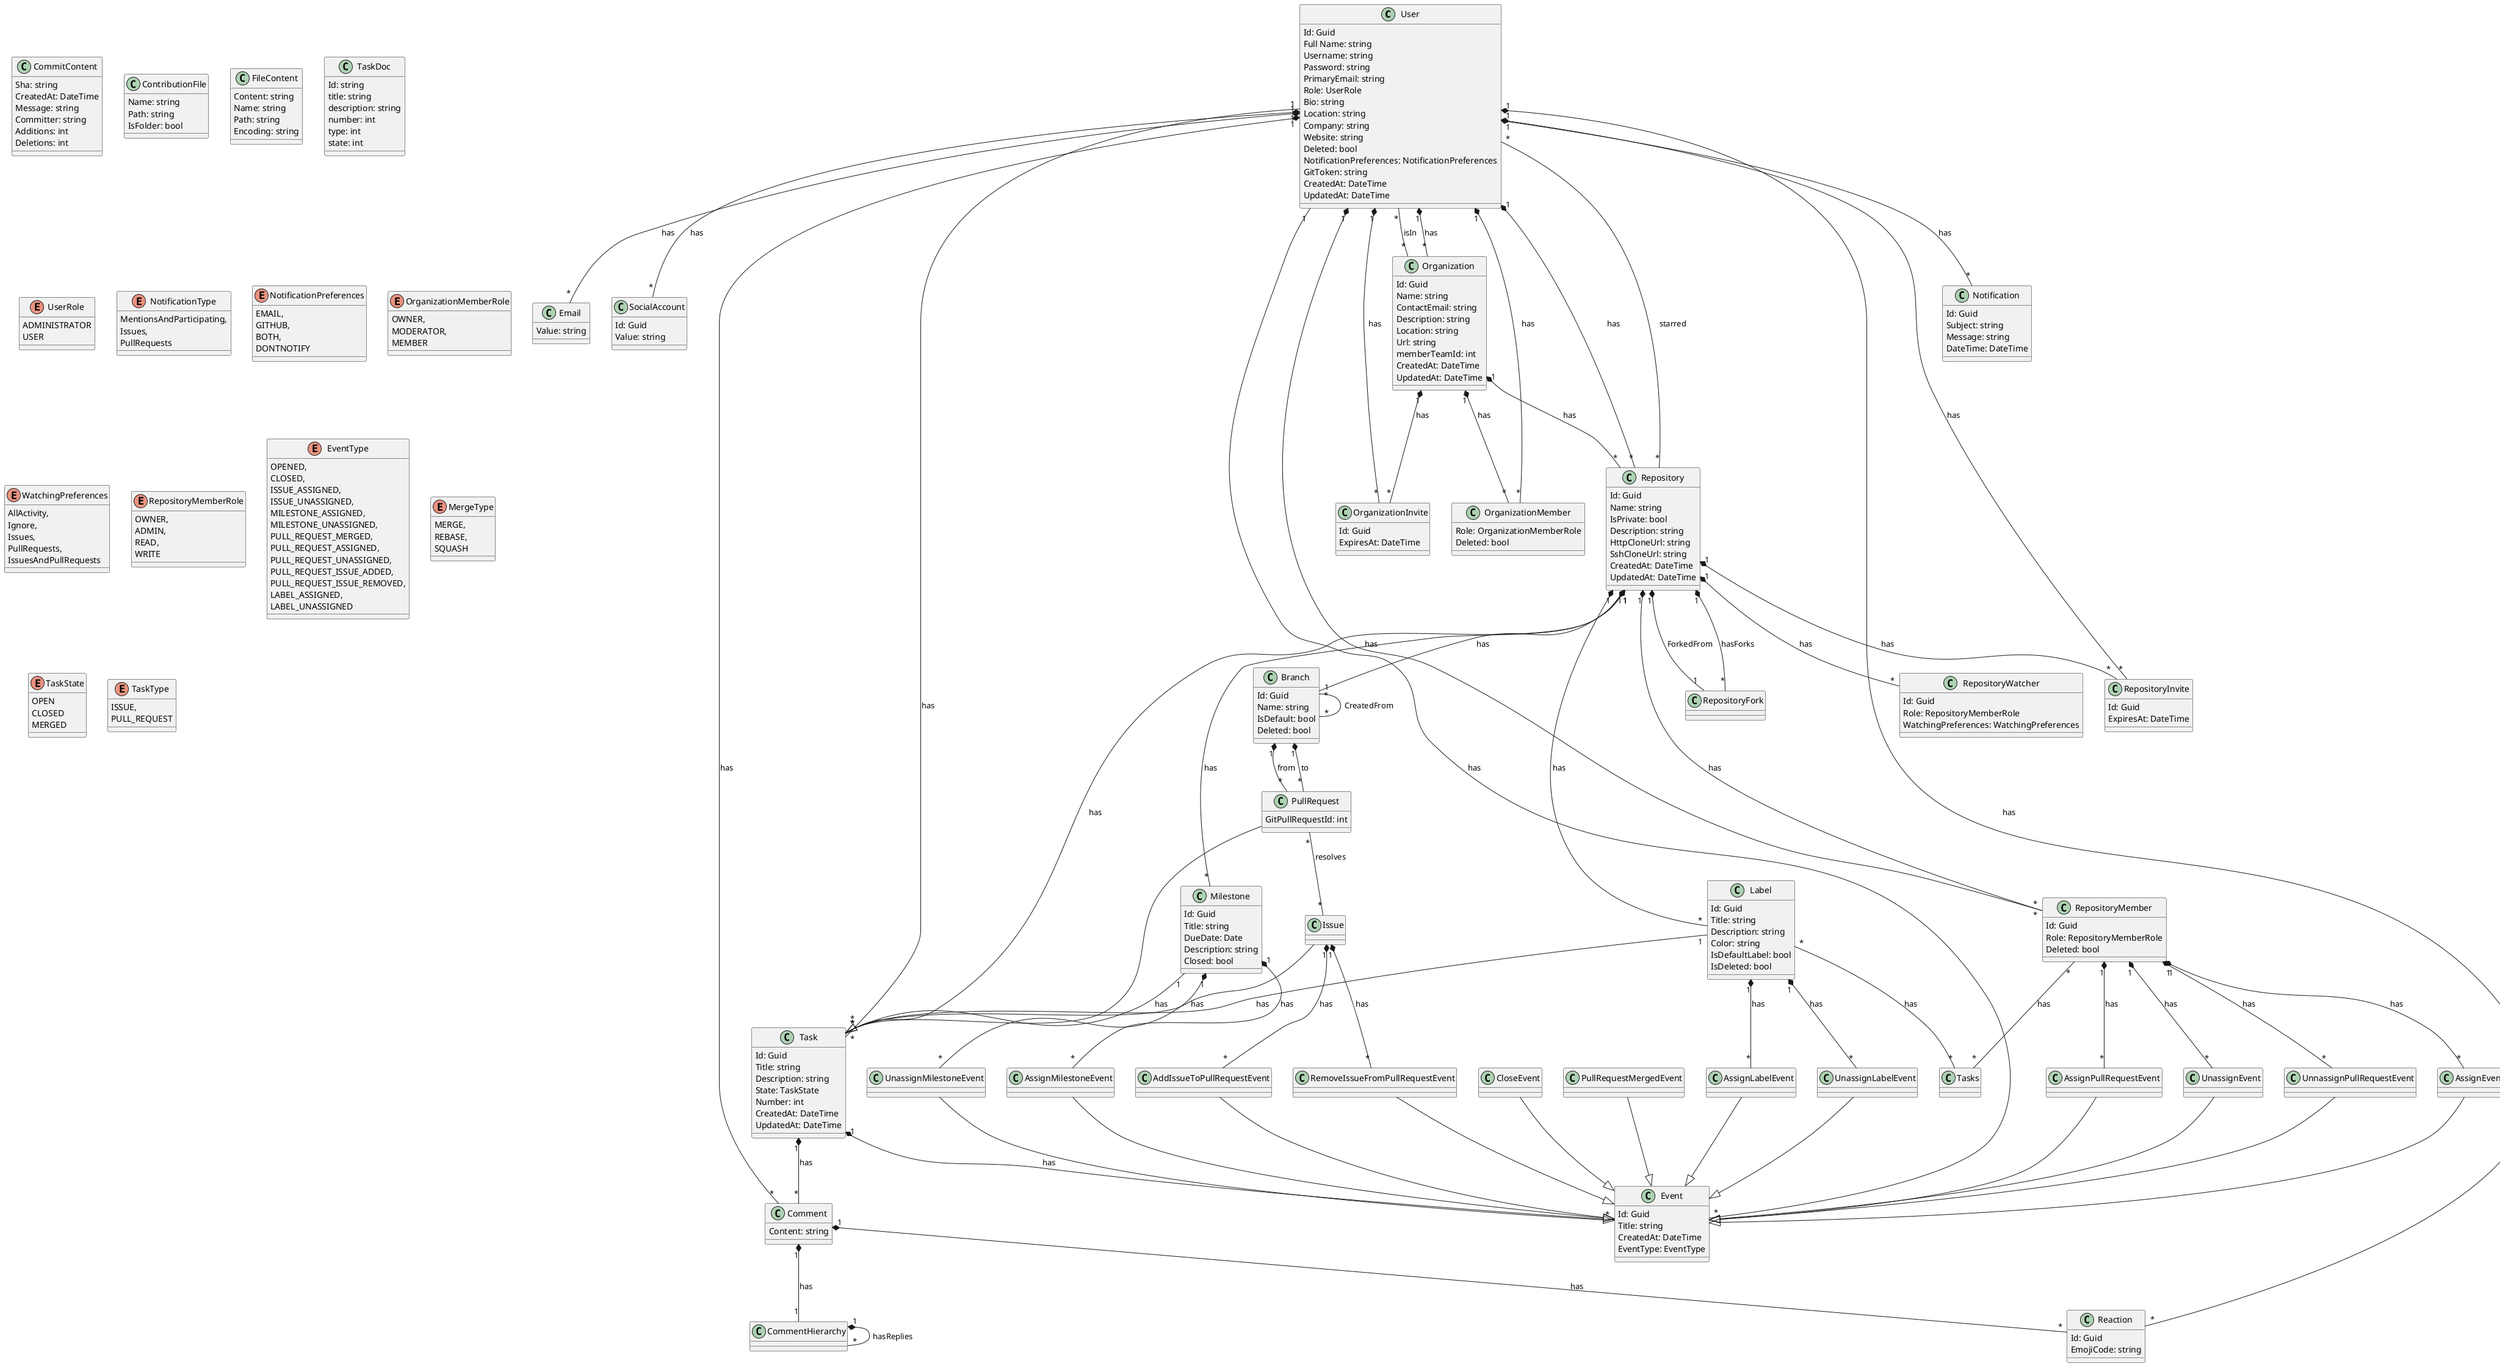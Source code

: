 @startuml
class User {
  Id: Guid
  Full Name: string
  Username: string
  Password: string
  PrimaryEmail: string
  Role: UserRole
  Bio: string
  Location: string
  Company: string
  Website: string
  Deleted: bool
  NotificationPreferences: NotificationPreferences
  GitToken: string
  CreatedAt: DateTime
  UpdatedAt: DateTime
}

class Email {
  Value: string
}

class SocialAccount {
  Id: Guid
  Value: string
}

class Branch {
  Id: Guid
  Name: string
  IsDefault: bool
  Deleted: bool
}

class CommitContent {
  Sha: string
  CreatedAt: DateTime
  Message: string
  Committer: string
  Additions: int
  Deletions: int
}

class ContributionFile {
  Name: string
  Path: string
  IsFolder: bool
}

class FileContent {
  Content: string
  Name: string
  Path: string
  Encoding: string
}

class Comment {
  Content: string
}

class CommentHierarchy {
}

class Milestone {
  Id: Guid
  Title: string
  DueDate: Date
  Description: string
  Closed: bool
}

class Notification {
    Id: Guid
    Subject: string
    Message: string
    DateTime: DateTime
}

class Organization {
  Id: Guid
  Name: string
  ContactEmail: string
  Description: string
  Location: string
  Url: string
  memberTeamId: int
  CreatedAt: DateTime
  UpdatedAt: DateTime
}

class OrganizationInvite {
  Id: Guid
  ExpiresAt: DateTime
}

class OrganizationMember {
  Role: OrganizationMemberRole
  Deleted: bool
}

class Reaction {
  Id: Guid
  EmojiCode: string
}

class Repository {
  Id: Guid
  Name: string
  IsPrivate: bool
  Description: string
  HttpCloneUrl: string
  SshCloneUrl: string
  CreatedAt: DateTime
  UpdatedAt: DateTime
}

class RepositoryFork {
}

class RepositoryInvite {
  Id: Guid
  ExpiresAt: DateTime
}

class RepositoryMember {
  Id: Guid
  Role: RepositoryMemberRole
  Deleted: bool
}

class RepositoryWatcher {
  Id: Guid
  Role: RepositoryMemberRole
  WatchingPreferences: WatchingPreferences
}

class TaskDoc {
  Id: string
  title: string
  description: string
  number: int
  type: int
  state: int
}

class Event {
  Id: Guid
  Title: string
  CreatedAt: DateTime
  EventType: EventType
}

class AddIssueToPullRequestEvent {
}

class AssignEvent {
}

class AssignLabelEvent {
}

class AssignMilestoneEvent {
}

class AssignPullRequestEvent {
}

class CloseEvent {
}

class PullRequestMergedEvent {
}

class RemoveIssueFromPullRequestEvent {
}

class UnassignEvent {
}

class UnassignLabelEvent {
}

class UnassignMilestoneEvent {
}

class UnnassignPullRequestEvent {
}

class Task {
  Id: Guid
  Title: string
  Description: string
  State: TaskState 
  Number: int
  CreatedAt: DateTime
  UpdatedAt: DateTime
}

class Issue {
}

class Label {
  Id: Guid
  Title: string
  Description: string
  Color: string
  IsDefaultLabel: bool
  IsDeleted: bool
}

class PullRequest {
  GitPullRequestId: int
}

enum UserRole {
  ADMINISTRATOR
  USER
}

enum NotificationType {
  MentionsAndParticipating,
  Issues,
  PullRequests
}

enum NotificationPreferences {
  EMAIL,
  GITHUB,
  BOTH,
  DONTNOTIFY
}

enum OrganizationMemberRole {
  OWNER,
  MODERATOR,
  MEMBER
}

enum WatchingPreferences {
  AllActivity,
  Ignore,
  Issues,
  PullRequests,
  IssuesAndPullRequests
}

enum RepositoryMemberRole {
  OWNER,
  ADMIN,
  READ,
  WRITE
}

enum EventType {
  OPENED,
  CLOSED,
  ISSUE_ASSIGNED,
  ISSUE_UNASSIGNED,
  MILESTONE_ASSIGNED,
  MILESTONE_UNASSIGNED,
  PULL_REQUEST_MERGED,
  PULL_REQUEST_ASSIGNED,
  PULL_REQUEST_UNASSIGNED,
  PULL_REQUEST_ISSUE_ADDED,
  PULL_REQUEST_ISSUE_REMOVED,
  LABEL_ASSIGNED,
  LABEL_UNASSIGNED
}

enum MergeType {
  MERGE,
  REBASE,
  SQUASH
}

enum TaskState {
  OPEN
  CLOSED
  MERGED
}

enum TaskType
{
  ISSUE,
  PULL_REQUEST
}

User "1" *-- "*" SocialAccount: has
User "1" *-- "*" Email : has
User "*" -- "*" Repository: starred
User "1" *-- "*" OrganizationMember: has
User "1" *-- "*" OrganizationInvite: has
User "1" *-- "*" RepositoryInvite: has
User "1" *-- "*" RepositoryMember: has
User "1" *-- "*" Organization: has
User "1" *-- "*" Repository: has
User "*" -- "*" Organization: isIn
User "1" *-- "*" Comment : has
User "1" *-- "*" Notification: has
User "1" *-- "*" Reaction : has
User "1" -- "*" Event : has
User "1" -- "*" Task : has

Branch "1" *-- "*" PullRequest: from
Branch "1" *-- "*" PullRequest: to
Repository "1" *-- "*" Branch: has
Branch "1" -- "*" Branch: CreatedFrom

Comment "1" *-- "1" CommentHierarchy: has
Task "1" *-- "*" Comment: has
Comment "1" *-- "*" Reaction: has
CommentHierarchy "1" *-- "*" CommentHierarchy: hasReplies

Milestone "1" -- "*" Task: has
Repository "1" *-- "*" Milestone: has

Organization "1" *-- "*" OrganizationMember: has
Organization "1" *-- "*" OrganizationInvite: has
Organization "1" *-- "*" Repository: has

Repository "1" *-- "*" RepositoryMember: has
Repository "1" *-- "*" RepositoryInvite: has
Repository "1" *-- "*" Task: has
Repository "1" *-- "*" Label: has
Repository "1" *-- "*" RepositoryWatcher: has
Repository "1" *-- "*" RepositoryFork: hasForks
Repository "1" *-- "1" RepositoryFork: ForkedFrom

RepositoryMember "1" *-- "*" AssignEvent: has
RepositoryMember "1" *-- "*" UnassignEvent: has
RepositoryMember "1" *-- "*" AssignPullRequestEvent: has
RepositoryMember "1" *-- "*" UnnassignPullRequestEvent: has

Issue "1" *-- "*" AddIssueToPullRequestEvent: has
Issue "1" *-- "*" RemoveIssueFromPullRequestEvent: has

Milestone "1" *-- "*" AssignMilestoneEvent: has
Milestone "1" *-- "*" UnassignMilestoneEvent: has

Label "1" *-- "*" AssignLabelEvent: has
Label "1" *-- "*" UnassignLabelEvent: has

PullRequest "*" -- "*" Issue: resolves
Label "1" -- "*" Task: has
RepositoryMember "*" -- "*" Tasks: has
Label "*" -- "*" Tasks: has
Task "1" *-- "*" Event : has

Issue --|> Task
PullRequest --|> Task

AssignEvent --|> Event
UnassignEvent --|> Event
UnnassignPullRequestEvent --|> Event
AssignPullRequestEvent --|> Event
AddIssueToPullRequestEvent --|> Event
RemoveIssueFromPullRequestEvent --|> Event
AssignMilestoneEvent --|> Event
UnassignMilestoneEvent --|> Event
AssignLabelEvent --|> Event
UnassignLabelEvent --|> Event
CloseEvent --|> Event
PullRequestMergedEvent --|> Event

@enduml